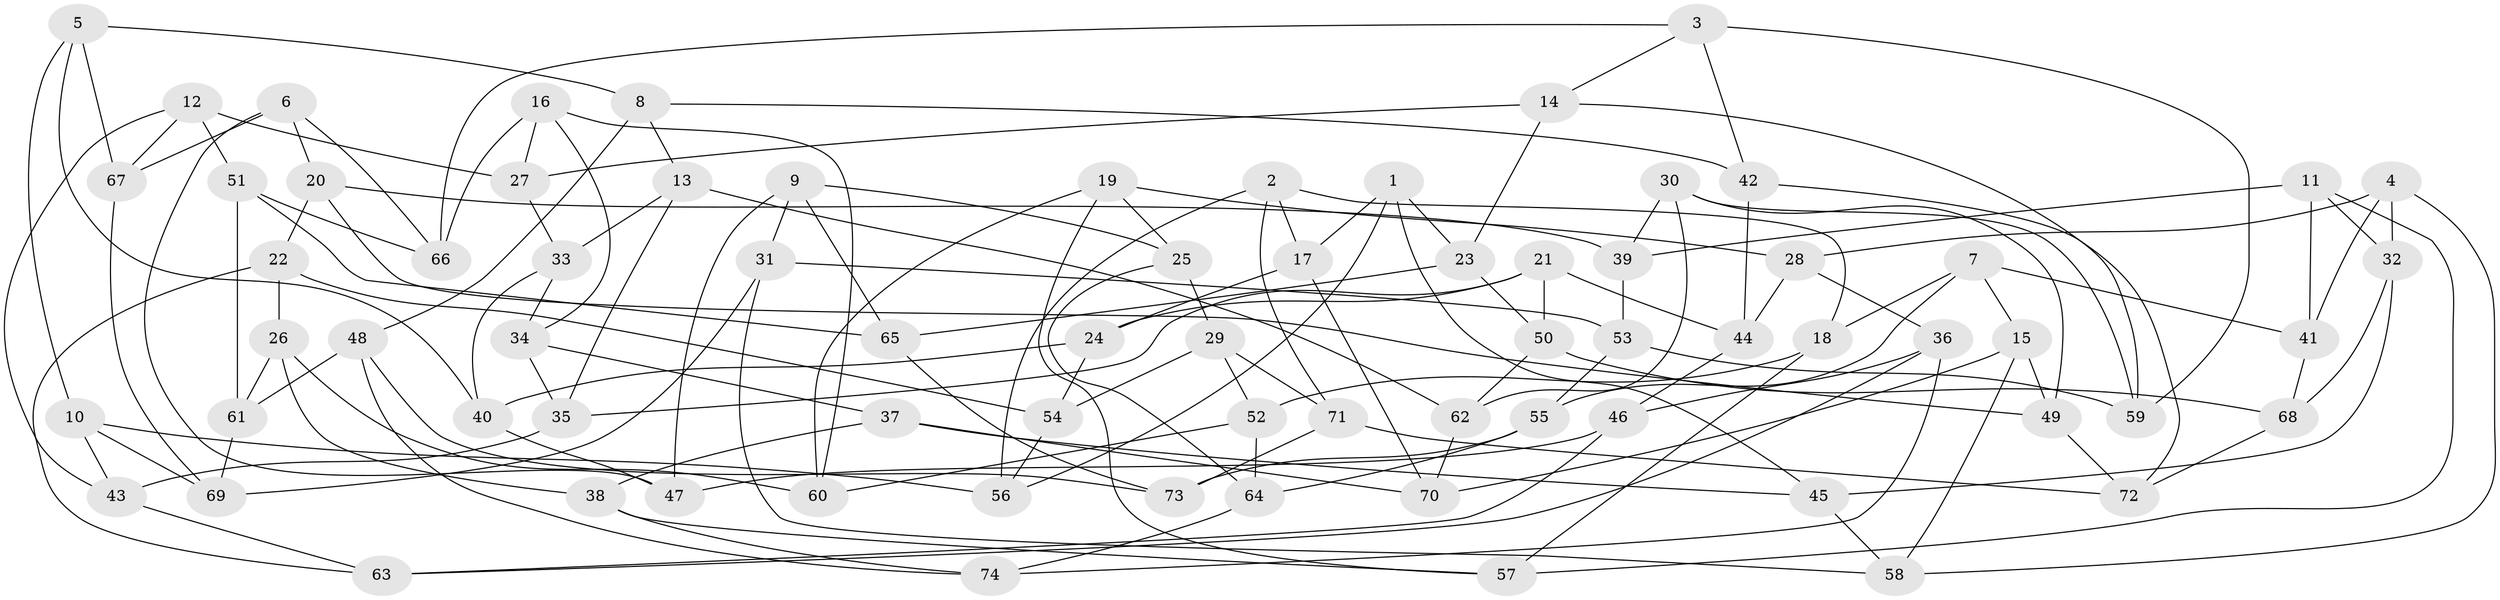 // coarse degree distribution, {3: 0.0784313725490196, 4: 0.6862745098039216, 5: 0.11764705882352941, 7: 0.0392156862745098, 6: 0.0196078431372549, 8: 0.058823529411764705}
// Generated by graph-tools (version 1.1) at 2025/03/03/04/25 22:03:43]
// undirected, 74 vertices, 148 edges
graph export_dot {
graph [start="1"]
  node [color=gray90,style=filled];
  1;
  2;
  3;
  4;
  5;
  6;
  7;
  8;
  9;
  10;
  11;
  12;
  13;
  14;
  15;
  16;
  17;
  18;
  19;
  20;
  21;
  22;
  23;
  24;
  25;
  26;
  27;
  28;
  29;
  30;
  31;
  32;
  33;
  34;
  35;
  36;
  37;
  38;
  39;
  40;
  41;
  42;
  43;
  44;
  45;
  46;
  47;
  48;
  49;
  50;
  51;
  52;
  53;
  54;
  55;
  56;
  57;
  58;
  59;
  60;
  61;
  62;
  63;
  64;
  65;
  66;
  67;
  68;
  69;
  70;
  71;
  72;
  73;
  74;
  1 -- 45;
  1 -- 23;
  1 -- 56;
  1 -- 17;
  2 -- 17;
  2 -- 18;
  2 -- 56;
  2 -- 71;
  3 -- 42;
  3 -- 59;
  3 -- 66;
  3 -- 14;
  4 -- 41;
  4 -- 28;
  4 -- 32;
  4 -- 58;
  5 -- 67;
  5 -- 10;
  5 -- 40;
  5 -- 8;
  6 -- 66;
  6 -- 47;
  6 -- 20;
  6 -- 67;
  7 -- 55;
  7 -- 18;
  7 -- 41;
  7 -- 15;
  8 -- 13;
  8 -- 48;
  8 -- 42;
  9 -- 25;
  9 -- 31;
  9 -- 47;
  9 -- 65;
  10 -- 43;
  10 -- 56;
  10 -- 69;
  11 -- 57;
  11 -- 41;
  11 -- 39;
  11 -- 32;
  12 -- 51;
  12 -- 67;
  12 -- 27;
  12 -- 43;
  13 -- 62;
  13 -- 33;
  13 -- 35;
  14 -- 27;
  14 -- 23;
  14 -- 59;
  15 -- 49;
  15 -- 58;
  15 -- 70;
  16 -- 27;
  16 -- 66;
  16 -- 60;
  16 -- 34;
  17 -- 70;
  17 -- 24;
  18 -- 57;
  18 -- 52;
  19 -- 60;
  19 -- 57;
  19 -- 28;
  19 -- 25;
  20 -- 49;
  20 -- 39;
  20 -- 22;
  21 -- 24;
  21 -- 44;
  21 -- 35;
  21 -- 50;
  22 -- 63;
  22 -- 26;
  22 -- 54;
  23 -- 65;
  23 -- 50;
  24 -- 40;
  24 -- 54;
  25 -- 29;
  25 -- 64;
  26 -- 61;
  26 -- 38;
  26 -- 60;
  27 -- 33;
  28 -- 44;
  28 -- 36;
  29 -- 71;
  29 -- 54;
  29 -- 52;
  30 -- 59;
  30 -- 39;
  30 -- 49;
  30 -- 62;
  31 -- 53;
  31 -- 58;
  31 -- 69;
  32 -- 45;
  32 -- 68;
  33 -- 34;
  33 -- 40;
  34 -- 37;
  34 -- 35;
  35 -- 43;
  36 -- 46;
  36 -- 74;
  36 -- 63;
  37 -- 70;
  37 -- 45;
  37 -- 38;
  38 -- 57;
  38 -- 74;
  39 -- 53;
  40 -- 47;
  41 -- 68;
  42 -- 44;
  42 -- 72;
  43 -- 63;
  44 -- 46;
  45 -- 58;
  46 -- 63;
  46 -- 47;
  48 -- 73;
  48 -- 61;
  48 -- 74;
  49 -- 72;
  50 -- 68;
  50 -- 62;
  51 -- 61;
  51 -- 65;
  51 -- 66;
  52 -- 60;
  52 -- 64;
  53 -- 55;
  53 -- 59;
  54 -- 56;
  55 -- 73;
  55 -- 64;
  61 -- 69;
  62 -- 70;
  64 -- 74;
  65 -- 73;
  67 -- 69;
  68 -- 72;
  71 -- 73;
  71 -- 72;
}
